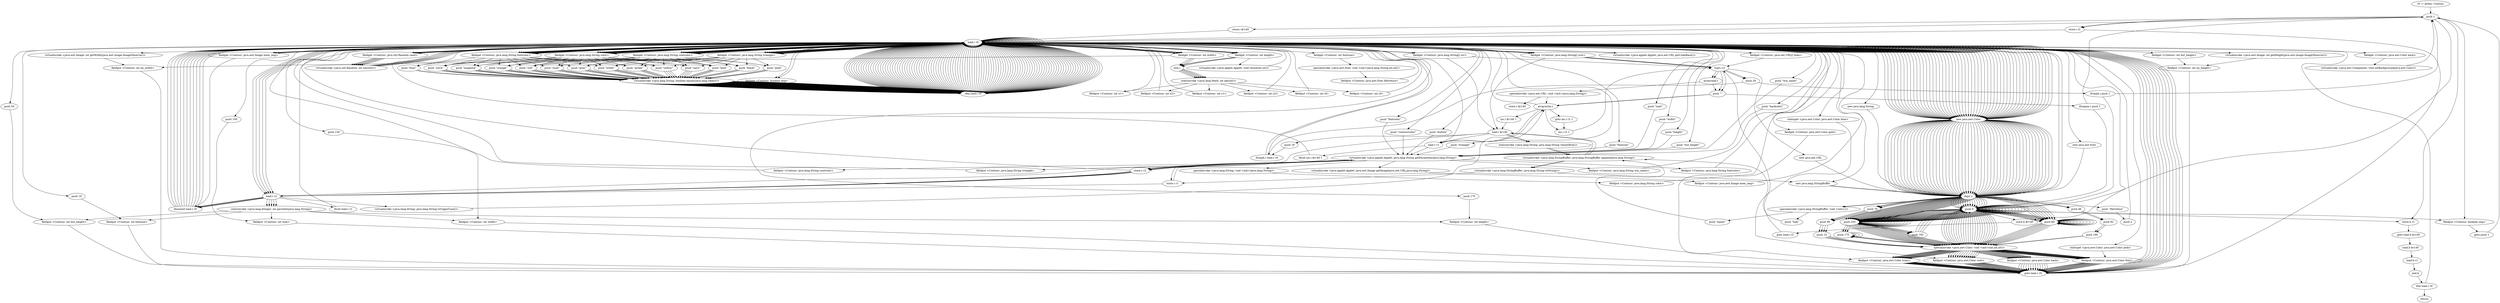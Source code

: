 digraph "" {
    "r0 := @this: Contour"
    "push 1"
    "r0 := @this: Contour"->"push 1";
    "store.i r2"
    "push 1"->"store.i r2";
    "load.r r0"
    "store.i r2"->"load.r r0";
    "fieldget <Contour: java.lang.String[] str>"
    "load.r r0"->"fieldget <Contour: java.lang.String[] str>";
    "load.i r2"
    "fieldget <Contour: java.lang.String[] str>"->"load.i r2";
    "push \"\""
    "load.i r2"->"push \"\"";
    "arraywrite.r"
    "push \"\""->"arraywrite.r";
    "arraywrite.r"->"load.r r0";
    "fieldget <Contour: java.lang.String[] urls>"
    "load.r r0"->"fieldget <Contour: java.lang.String[] urls>";
    "fieldget <Contour: java.lang.String[] urls>"->"load.i r2";
    "load.i r2"->"push \"\"";
    "push \"\""->"arraywrite.r";
    "inc.i r2 1"
    "arraywrite.r"->"inc.i r2 1";
    "inc.i r2 1"->"load.i r2";
    "push 20"
    "load.i r2"->"push 20";
    "ifcmplt.i load.r r0"
    "push 20"->"ifcmplt.i load.r r0";
    "ifcmplt.i load.r r0"->"load.r r0";
    "load.r r0"->"load.r r0";
    "load.r r0"->"load.r r0";
    "virtualinvoke <java.applet.Applet: java.net.URL getCodeBase()>"
    "load.r r0"->"virtualinvoke <java.applet.Applet: java.net.URL getCodeBase()>";
    "virtualinvoke <java.applet.Applet: java.net.URL getCodeBase()>"->"load.r r0";
    "push \"button\""
    "load.r r0"->"push \"button\"";
    "virtualinvoke <java.applet.Applet: java.lang.String getParameter(java.lang.String)>"
    "push \"button\""->"virtualinvoke <java.applet.Applet: java.lang.String getParameter(java.lang.String)>";
    "virtualinvoke <java.applet.Applet: java.awt.Image getImage(java.net.URL,java.lang.String)>"
    "virtualinvoke <java.applet.Applet: java.lang.String getParameter(java.lang.String)>"->"virtualinvoke <java.applet.Applet: java.awt.Image getImage(java.net.URL,java.lang.String)>";
    "fieldput <Contour: java.awt.Image mem_img>"
    "virtualinvoke <java.applet.Applet: java.awt.Image getImage(java.net.URL,java.lang.String)>"->"fieldput <Contour: java.awt.Image mem_img>";
    "fieldput <Contour: java.awt.Image mem_img>"->"load.r r0";
    "fieldget <Contour: java.awt.Image mem_img>"
    "load.r r0"->"fieldget <Contour: java.awt.Image mem_img>";
    "ifnonnull load.r r0"
    "fieldget <Contour: java.awt.Image mem_img>"->"ifnonnull load.r r0";
    "ifnonnull load.r r0"->"load.r r0";
    "push 0"
    "load.r r0"->"push 0";
    "fieldput <Contour: boolean img>"
    "push 0"->"fieldput <Contour: boolean img>";
    "goto push 1"
    "fieldput <Contour: boolean img>"->"goto push 1";
    "goto push 1"->"push 1";
    "store.i $r140"
    "push 1"->"store.i $r140";
    "store.i $r140"->"load.r r0";
    "new java.lang.StringBuffer"
    "load.r r0"->"new java.lang.StringBuffer";
    "dup1.r"
    "new java.lang.StringBuffer"->"dup1.r";
    "specialinvoke <java.lang.StringBuffer: void <init>()>"
    "dup1.r"->"specialinvoke <java.lang.StringBuffer: void <init>()>";
    "push \"name\""
    "specialinvoke <java.lang.StringBuffer: void <init>()>"->"push \"name\"";
    "virtualinvoke <java.lang.StringBuffer: java.lang.StringBuffer append(java.lang.String)>"
    "push \"name\""->"virtualinvoke <java.lang.StringBuffer: java.lang.StringBuffer append(java.lang.String)>";
    "load.i $r140"
    "virtualinvoke <java.lang.StringBuffer: java.lang.StringBuffer append(java.lang.String)>"->"load.i $r140";
    "staticinvoke <java.lang.String: java.lang.String valueOf(int)>"
    "load.i $r140"->"staticinvoke <java.lang.String: java.lang.String valueOf(int)>";
    "staticinvoke <java.lang.String: java.lang.String valueOf(int)>"->"virtualinvoke <java.lang.StringBuffer: java.lang.StringBuffer append(java.lang.String)>";
    "virtualinvoke <java.lang.StringBuffer: java.lang.String toString()>"
    "virtualinvoke <java.lang.StringBuffer: java.lang.StringBuffer append(java.lang.String)>"->"virtualinvoke <java.lang.StringBuffer: java.lang.String toString()>";
    "virtualinvoke <java.lang.StringBuffer: java.lang.String toString()>"->"new java.lang.StringBuffer";
    "new java.lang.StringBuffer"->"dup1.r";
    "dup1.r"->"specialinvoke <java.lang.StringBuffer: void <init>()>";
    "push \"link\""
    "specialinvoke <java.lang.StringBuffer: void <init>()>"->"push \"link\"";
    "push \"link\""->"virtualinvoke <java.lang.StringBuffer: java.lang.StringBuffer append(java.lang.String)>";
    "virtualinvoke <java.lang.StringBuffer: java.lang.StringBuffer append(java.lang.String)>"->"load.i $r140";
    "load.i $r140"->"staticinvoke <java.lang.String: java.lang.String valueOf(int)>";
    "staticinvoke <java.lang.String: java.lang.String valueOf(int)>"->"virtualinvoke <java.lang.StringBuffer: java.lang.StringBuffer append(java.lang.String)>";
    "virtualinvoke <java.lang.StringBuffer: java.lang.StringBuffer append(java.lang.String)>"->"virtualinvoke <java.lang.StringBuffer: java.lang.String toString()>";
    "store.r r1"
    "virtualinvoke <java.lang.StringBuffer: java.lang.String toString()>"->"store.r r1";
    "store.r r1"->"virtualinvoke <java.applet.Applet: java.lang.String getParameter(java.lang.String)>";
    "store.r r2"
    "virtualinvoke <java.applet.Applet: java.lang.String getParameter(java.lang.String)>"->"store.r r2";
    "store.r r2"->"load.r r0";
    "load.r r1"
    "load.r r0"->"load.r r1";
    "load.r r1"->"virtualinvoke <java.applet.Applet: java.lang.String getParameter(java.lang.String)>";
    "virtualinvoke <java.applet.Applet: java.lang.String getParameter(java.lang.String)>"->"store.r r1";
    "load.r r2"
    "store.r r1"->"load.r r2";
    "ifnull load.r r1"
    "load.r r2"->"ifnull load.r r1";
    "ifnull load.r r1"->"load.r r0";
    "load.r r0"->"fieldget <Contour: java.lang.String[] str>";
    "fieldget <Contour: java.lang.String[] str>"->"load.i $r140";
    "load.i $r140"->"load.r r2";
    "virtualinvoke <java.lang.String: java.lang.String toUpperCase()>"
    "load.r r2"->"virtualinvoke <java.lang.String: java.lang.String toUpperCase()>";
    "virtualinvoke <java.lang.String: java.lang.String toUpperCase()>"->"arraywrite.r";
    "arraywrite.r"->"load.r r1";
    "ifnull inc.i $r140 1"
    "load.r r1"->"ifnull inc.i $r140 1";
    "ifnull inc.i $r140 1"->"load.r r0";
    "load.r r0"->"fieldget <Contour: java.lang.String[] urls>";
    "fieldget <Contour: java.lang.String[] urls>"->"load.i $r140";
    "load.i $r140"->"load.r r1";
    "load.r r1"->"arraywrite.r";
    "inc.i $r140 1"
    "arraywrite.r"->"inc.i $r140 1";
    "inc.i $r140 1"->"load.i $r140";
    "push 19"
    "load.i $r140"->"push 19";
    "push 19"->"ifcmplt.i load.r r0";
    "ifcmplt.i load.r r0"->"load.r r0";
    "push \"fontsize\""
    "load.r r0"->"push \"fontsize\"";
    "push \"fontsize\""->"virtualinvoke <java.applet.Applet: java.lang.String getParameter(java.lang.String)>";
    "virtualinvoke <java.applet.Applet: java.lang.String getParameter(java.lang.String)>"->"store.r r2";
    "store.r r2"->"load.r r2";
    "load.r r2"->"ifnonnull load.r r0";
    "ifnonnull load.r r0"->"load.r r0";
    "push 18"
    "load.r r0"->"push 18";
    "fieldput <Contour: int fontsize>"
    "push 18"->"fieldput <Contour: int fontsize>";
    "goto load.r r0"
    "fieldput <Contour: int fontsize>"->"goto load.r r0";
    "goto load.r r0"->"load.r r0";
    "new java.awt.Font"
    "load.r r0"->"new java.awt.Font";
    "new java.awt.Font"->"dup1.r";
    "push \"Helvetica\""
    "dup1.r"->"push \"Helvetica\"";
    "push 2"
    "push \"Helvetica\""->"push 2";
    "push 2"->"load.r r0";
    "fieldget <Contour: int fontsize>"
    "load.r r0"->"fieldget <Contour: int fontsize>";
    "specialinvoke <java.awt.Font: void <init>(java.lang.String,int,int)>"
    "fieldget <Contour: int fontsize>"->"specialinvoke <java.awt.Font: void <init>(java.lang.String,int,int)>";
    "fieldput <Contour: java.awt.Font Helvetica>"
    "specialinvoke <java.awt.Font: void <init>(java.lang.String,int,int)>"->"fieldput <Contour: java.awt.Font Helvetica>";
    "fieldput <Contour: java.awt.Font Helvetica>"->"load.r r0";
    "push \"wait\""
    "load.r r0"->"push \"wait\"";
    "push \"wait\""->"virtualinvoke <java.applet.Applet: java.lang.String getParameter(java.lang.String)>";
    "virtualinvoke <java.applet.Applet: java.lang.String getParameter(java.lang.String)>"->"store.r r2";
    "store.r r2"->"load.r r2";
    "load.r r2"->"ifnonnull load.r r0";
    "ifnonnull load.r r0"->"load.r r0";
    "push 100"
    "load.r r0"->"push 100";
    "fieldput <Contour: int wait>"
    "push 100"->"fieldput <Contour: int wait>";
    "fieldput <Contour: int wait>"->"goto load.r r0";
    "goto load.r r0"->"load.r r0";
    "push \"width\""
    "load.r r0"->"push \"width\"";
    "push \"width\""->"virtualinvoke <java.applet.Applet: java.lang.String getParameter(java.lang.String)>";
    "virtualinvoke <java.applet.Applet: java.lang.String getParameter(java.lang.String)>"->"store.r r2";
    "store.r r2"->"load.r r2";
    "load.r r2"->"ifnonnull load.r r0";
    "ifnonnull load.r r0"->"load.r r0";
    "push 150"
    "load.r r0"->"push 150";
    "fieldput <Contour: int width>"
    "push 150"->"fieldput <Contour: int width>";
    "fieldput <Contour: int width>"->"goto load.r r0";
    "goto load.r r0"->"load.r r0";
    "push \"height\""
    "load.r r0"->"push \"height\"";
    "push \"height\""->"virtualinvoke <java.applet.Applet: java.lang.String getParameter(java.lang.String)>";
    "virtualinvoke <java.applet.Applet: java.lang.String getParameter(java.lang.String)>"->"store.r r2";
    "store.r r2"->"load.r r2";
    "load.r r2"->"ifnonnull load.r r0";
    "ifnonnull load.r r0"->"load.r r0";
    "push 170"
    "load.r r0"->"push 170";
    "fieldput <Contour: int height>"
    "push 170"->"fieldput <Contour: int height>";
    "fieldput <Contour: int height>"->"goto load.r r0";
    "goto load.r r0"->"load.r r0";
    "push \"but_height\""
    "load.r r0"->"push \"but_height\"";
    "push \"but_height\""->"virtualinvoke <java.applet.Applet: java.lang.String getParameter(java.lang.String)>";
    "virtualinvoke <java.applet.Applet: java.lang.String getParameter(java.lang.String)>"->"store.r r2";
    "store.r r2"->"load.r r2";
    "load.r r2"->"ifnonnull load.r r0";
    "ifnonnull load.r r0"->"load.r r0";
    "push 50"
    "load.r r0"->"push 50";
    "fieldput <Contour: int but_height>"
    "push 50"->"fieldput <Contour: int but_height>";
    "fieldput <Contour: int but_height>"->"goto load.r r0";
    "goto load.r r0"->"load.r r0";
    "load.r r0"->"load.r r0";
    "push \"win_name\""
    "load.r r0"->"push \"win_name\"";
    "push \"win_name\""->"virtualinvoke <java.applet.Applet: java.lang.String getParameter(java.lang.String)>";
    "fieldput <Contour: java.lang.String win_name>"
    "virtualinvoke <java.applet.Applet: java.lang.String getParameter(java.lang.String)>"->"fieldput <Contour: java.lang.String win_name>";
    "fieldput <Contour: java.lang.String win_name>"->"load.r r0";
    "new java.lang.String"
    "load.r r0"->"new java.lang.String";
    "new java.lang.String"->"dup1.r";
    "dup1.r"->"load.r r0";
    "push \"backcolor\""
    "load.r r0"->"push \"backcolor\"";
    "push \"backcolor\""->"virtualinvoke <java.applet.Applet: java.lang.String getParameter(java.lang.String)>";
    "specialinvoke <java.lang.String: void <init>(java.lang.String)>"
    "virtualinvoke <java.applet.Applet: java.lang.String getParameter(java.lang.String)>"->"specialinvoke <java.lang.String: void <init>(java.lang.String)>";
    "fieldput <Contour: java.lang.String color>"
    "specialinvoke <java.lang.String: void <init>(java.lang.String)>"->"fieldput <Contour: java.lang.String color>";
    "fieldput <Contour: java.lang.String color>"->"load.r r0";
    "fieldget <Contour: java.lang.String color>"
    "load.r r0"->"fieldget <Contour: java.lang.String color>";
    "push \"white\""
    "fieldget <Contour: java.lang.String color>"->"push \"white\"";
    "virtualinvoke <java.lang.String: boolean equals(java.lang.Object)>"
    "push \"white\""->"virtualinvoke <java.lang.String: boolean equals(java.lang.Object)>";
    "ifeq load.r r0"
    "virtualinvoke <java.lang.String: boolean equals(java.lang.Object)>"->"ifeq load.r r0";
    "ifeq load.r r0"->"load.r r0";
    "new java.awt.Color"
    "load.r r0"->"new java.awt.Color";
    "new java.awt.Color"->"dup1.r";
    "push 255"
    "dup1.r"->"push 255";
    "push 255"->"push 255";
    "push 255"->"push 255";
    "specialinvoke <java.awt.Color: void <init>(int,int,int)>"
    "push 255"->"specialinvoke <java.awt.Color: void <init>(int,int,int)>";
    "fieldput <Contour: java.awt.Color back>"
    "specialinvoke <java.awt.Color: void <init>(int,int,int)>"->"fieldput <Contour: java.awt.Color back>";
    "fieldput <Contour: java.awt.Color back>"->"goto load.r r0";
    "goto load.r r0"->"load.r r0";
    "load.r r0"->"load.r r0";
    "push \"fontcolor\""
    "load.r r0"->"push \"fontcolor\"";
    "push \"fontcolor\""->"virtualinvoke <java.applet.Applet: java.lang.String getParameter(java.lang.String)>";
    "fieldput <Contour: java.lang.String fontcolor>"
    "virtualinvoke <java.applet.Applet: java.lang.String getParameter(java.lang.String)>"->"fieldput <Contour: java.lang.String fontcolor>";
    "fieldput <Contour: java.lang.String fontcolor>"->"load.r r0";
    "fieldget <Contour: java.lang.String fontcolor>"
    "load.r r0"->"fieldget <Contour: java.lang.String fontcolor>";
    "fieldget <Contour: java.lang.String fontcolor>"->"push \"white\"";
    "push \"white\""->"virtualinvoke <java.lang.String: boolean equals(java.lang.Object)>";
    "virtualinvoke <java.lang.String: boolean equals(java.lang.Object)>"->"ifeq load.r r0";
    "ifeq load.r r0"->"load.r r0";
    "load.r r0"->"new java.awt.Color";
    "new java.awt.Color"->"dup1.r";
    "dup1.r"->"push 255";
    "push 255"->"push 255";
    "push 255"->"push 255";
    "push 255"->"specialinvoke <java.awt.Color: void <init>(int,int,int)>";
    "fieldput <Contour: java.awt.Color font>"
    "specialinvoke <java.awt.Color: void <init>(int,int,int)>"->"fieldput <Contour: java.awt.Color font>";
    "fieldput <Contour: java.awt.Color font>"->"goto load.r r0";
    "goto load.r r0"->"load.r r0";
    "load.r r0"->"load.r r0";
    "push \"contourcolor\""
    "load.r r0"->"push \"contourcolor\"";
    "push \"contourcolor\""->"virtualinvoke <java.applet.Applet: java.lang.String getParameter(java.lang.String)>";
    "fieldput <Contour: java.lang.String contcolor>"
    "virtualinvoke <java.applet.Applet: java.lang.String getParameter(java.lang.String)>"->"fieldput <Contour: java.lang.String contcolor>";
    "fieldput <Contour: java.lang.String contcolor>"->"load.r r0";
    "fieldget <Contour: java.lang.String contcolor>"
    "load.r r0"->"fieldget <Contour: java.lang.String contcolor>";
    "fieldget <Contour: java.lang.String contcolor>"->"push \"white\"";
    "push \"white\""->"virtualinvoke <java.lang.String: boolean equals(java.lang.Object)>";
    "virtualinvoke <java.lang.String: boolean equals(java.lang.Object)>"->"ifeq load.r r0";
    "ifeq load.r r0"->"load.r r0";
    "load.r r0"->"new java.awt.Color";
    "new java.awt.Color"->"dup1.r";
    "dup1.r"->"push 255";
    "push 255"->"push 255";
    "push 255"->"push 255";
    "push 255"->"specialinvoke <java.awt.Color: void <init>(int,int,int)>";
    "fieldput <Contour: java.awt.Color cont>"
    "specialinvoke <java.awt.Color: void <init>(int,int,int)>"->"fieldput <Contour: java.awt.Color cont>";
    "fieldput <Contour: java.awt.Color cont>"->"goto load.r r0";
    "goto load.r r0"->"load.r r0";
    "load.r r0"->"load.r r0";
    "push \"triangle\""
    "load.r r0"->"push \"triangle\"";
    "push \"triangle\""->"virtualinvoke <java.applet.Applet: java.lang.String getParameter(java.lang.String)>";
    "fieldput <Contour: java.lang.String triangle>"
    "virtualinvoke <java.applet.Applet: java.lang.String getParameter(java.lang.String)>"->"fieldput <Contour: java.lang.String triangle>";
    "fieldput <Contour: java.lang.String triangle>"->"load.r r0";
    "fieldget <Contour: java.lang.String triangle>"
    "load.r r0"->"fieldget <Contour: java.lang.String triangle>";
    "fieldget <Contour: java.lang.String triangle>"->"push \"white\"";
    "push \"white\""->"virtualinvoke <java.lang.String: boolean equals(java.lang.Object)>";
    "virtualinvoke <java.lang.String: boolean equals(java.lang.Object)>"->"ifeq load.r r0";
    "ifeq load.r r0"->"load.r r0";
    "load.r r0"->"new java.awt.Color";
    "new java.awt.Color"->"dup1.r";
    "dup1.r"->"push 255";
    "push 255"->"push 255";
    "push 255"->"push 255";
    "push 255"->"specialinvoke <java.awt.Color: void <init>(int,int,int)>";
    "fieldput <Contour: java.awt.Color trian>"
    "specialinvoke <java.awt.Color: void <init>(int,int,int)>"->"fieldput <Contour: java.awt.Color trian>";
    "fieldput <Contour: java.awt.Color trian>"->"goto load.r r0";
    "goto load.r r0"->"load.r r0";
    "load.r r0"->"load.r r0";
    "fieldget <Contour: int width>"
    "load.r r0"->"fieldget <Contour: int width>";
    "fieldget <Contour: int width>"->"load.r r0";
    "fieldget <Contour: int height>"
    "load.r r0"->"fieldget <Contour: int height>";
    "virtualinvoke <java.applet.Applet: void resize(int,int)>"
    "fieldget <Contour: int height>"->"virtualinvoke <java.applet.Applet: void resize(int,int)>";
    "virtualinvoke <java.applet.Applet: void resize(int,int)>"->"load.r r0";
    "fieldget <Contour: boolean img>"
    "load.r r0"->"fieldget <Contour: boolean img>";
    "fieldget <Contour: boolean img>"->"ifeq load.r r0";
    "ifeq load.r r0"->"load.r r0";
    "load.r r0"->"load.r r0";
    "load.r r0"->"fieldget <Contour: java.awt.Image mem_img>";
    "fieldget <Contour: java.awt.Image mem_img>"->"load.r r0";
    "virtualinvoke <java.awt.Image: int getWidth(java.awt.image.ImageObserver)>"
    "load.r r0"->"virtualinvoke <java.awt.Image: int getWidth(java.awt.image.ImageObserver)>";
    "fieldput <Contour: int im_width>"
    "virtualinvoke <java.awt.Image: int getWidth(java.awt.image.ImageObserver)>"->"fieldput <Contour: int im_width>";
    "fieldput <Contour: int im_width>"->"goto load.r r0";
    "goto load.r r0"->"load.r r0";
    "load.r r0"->"fieldget <Contour: boolean img>";
    "fieldget <Contour: boolean img>"->"ifeq load.r r0";
    "ifeq load.r r0"->"load.r r0";
    "load.r r0"->"load.r r0";
    "load.r r0"->"fieldget <Contour: java.awt.Image mem_img>";
    "fieldget <Contour: java.awt.Image mem_img>"->"load.r r0";
    "virtualinvoke <java.awt.Image: int getHeight(java.awt.image.ImageObserver)>"
    "load.r r0"->"virtualinvoke <java.awt.Image: int getHeight(java.awt.image.ImageObserver)>";
    "fieldput <Contour: int im_height>"
    "virtualinvoke <java.awt.Image: int getHeight(java.awt.image.ImageObserver)>"->"fieldput <Contour: int im_height>";
    "fieldput <Contour: int im_height>"->"goto load.r r0";
    "goto load.r r0"->"load.r r0";
    "load.r r0"->"load.r r0";
    "fieldget <Contour: java.util.Random rand>"
    "load.r r0"->"fieldget <Contour: java.util.Random rand>";
    "virtualinvoke <java.util.Random: int nextInt()>"
    "fieldget <Contour: java.util.Random rand>"->"virtualinvoke <java.util.Random: int nextInt()>";
    "virtualinvoke <java.util.Random: int nextInt()>"->"load.r r0";
    "load.r r0"->"fieldget <Contour: int width>";
    "rem.i"
    "fieldget <Contour: int width>"->"rem.i";
    "staticinvoke <java.lang.Math: int abs(int)>"
    "rem.i"->"staticinvoke <java.lang.Math: int abs(int)>";
    "fieldput <Contour: int x1>"
    "staticinvoke <java.lang.Math: int abs(int)>"->"fieldput <Contour: int x1>";
    "fieldput <Contour: int x1>"->"load.r r0";
    "load.r r0"->"load.r r0";
    "load.r r0"->"fieldget <Contour: java.util.Random rand>";
    "fieldget <Contour: java.util.Random rand>"->"virtualinvoke <java.util.Random: int nextInt()>";
    "virtualinvoke <java.util.Random: int nextInt()>"->"load.r r0";
    "load.r r0"->"fieldget <Contour: int width>";
    "fieldget <Contour: int width>"->"rem.i";
    "rem.i"->"staticinvoke <java.lang.Math: int abs(int)>";
    "fieldput <Contour: int x2>"
    "staticinvoke <java.lang.Math: int abs(int)>"->"fieldput <Contour: int x2>";
    "fieldput <Contour: int x2>"->"load.r r0";
    "load.r r0"->"load.r r0";
    "load.r r0"->"fieldget <Contour: java.util.Random rand>";
    "fieldget <Contour: java.util.Random rand>"->"virtualinvoke <java.util.Random: int nextInt()>";
    "virtualinvoke <java.util.Random: int nextInt()>"->"load.r r0";
    "load.r r0"->"fieldget <Contour: int height>";
    "fieldget <Contour: int height>"->"rem.i";
    "rem.i"->"staticinvoke <java.lang.Math: int abs(int)>";
    "fieldput <Contour: int y1>"
    "staticinvoke <java.lang.Math: int abs(int)>"->"fieldput <Contour: int y1>";
    "fieldput <Contour: int y1>"->"load.r r0";
    "load.r r0"->"load.r r0";
    "load.r r0"->"fieldget <Contour: java.util.Random rand>";
    "fieldget <Contour: java.util.Random rand>"->"virtualinvoke <java.util.Random: int nextInt()>";
    "virtualinvoke <java.util.Random: int nextInt()>"->"load.r r0";
    "load.r r0"->"fieldget <Contour: int height>";
    "fieldget <Contour: int height>"->"rem.i";
    "rem.i"->"staticinvoke <java.lang.Math: int abs(int)>";
    "fieldput <Contour: int y2>"
    "staticinvoke <java.lang.Math: int abs(int)>"->"fieldput <Contour: int y2>";
    "fieldput <Contour: int y2>"->"load.r r0";
    "load.r r0"->"load.r r0";
    "load.r r0"->"fieldget <Contour: java.util.Random rand>";
    "fieldget <Contour: java.util.Random rand>"->"virtualinvoke <java.util.Random: int nextInt()>";
    "virtualinvoke <java.util.Random: int nextInt()>"->"load.r r0";
    "load.r r0"->"fieldget <Contour: int width>";
    "fieldget <Contour: int width>"->"rem.i";
    "rem.i"->"staticinvoke <java.lang.Math: int abs(int)>";
    "fieldput <Contour: int xf>"
    "staticinvoke <java.lang.Math: int abs(int)>"->"fieldput <Contour: int xf>";
    "fieldput <Contour: int xf>"->"load.r r0";
    "load.r r0"->"load.r r0";
    "load.r r0"->"fieldget <Contour: java.util.Random rand>";
    "fieldget <Contour: java.util.Random rand>"->"virtualinvoke <java.util.Random: int nextInt()>";
    "virtualinvoke <java.util.Random: int nextInt()>"->"load.r r0";
    "load.r r0"->"fieldget <Contour: int height>";
    "fieldget <Contour: int height>"->"rem.i";
    "rem.i"->"staticinvoke <java.lang.Math: int abs(int)>";
    "fieldput <Contour: int yf>"
    "staticinvoke <java.lang.Math: int abs(int)>"->"fieldput <Contour: int yf>";
    "fieldput <Contour: int yf>"->"load.r r0";
    "load.r r0"->"load.r r0";
    "fieldget <Contour: java.awt.Color back>"
    "load.r r0"->"fieldget <Contour: java.awt.Color back>";
    "virtualinvoke <java.awt.Component: void setBackground(java.awt.Color)>"
    "fieldget <Contour: java.awt.Color back>"->"virtualinvoke <java.awt.Component: void setBackground(java.awt.Color)>";
    "virtualinvoke <java.awt.Component: void setBackground(java.awt.Color)>"->"push 1";
    "push 1"->"store.i r2";
    "store.i r2"->"goto load.r r0";
    "goto load.r r0"->"load.r r0";
    "load.r r0"->"fieldget <Contour: java.lang.String[] urls>";
    "fieldget <Contour: java.lang.String[] urls>"->"load.i r2";
    "arrayread.r"
    "load.i r2"->"arrayread.r";
    "arrayread.r"->"push \"\"";
    "ifcmpne.r push 1"
    "push \"\""->"ifcmpne.r push 1";
    "ifcmpne.r push 1"->"push 0";
    "store.b $r140"
    "push 0"->"store.b $r140";
    "goto load.i r2"
    "store.b $r140"->"goto load.i r2";
    "goto load.i r2"->"load.i r2";
    "load.i r2"->"push 20";
    "ifcmplt.i push 1"
    "push 20"->"ifcmplt.i push 1";
    "ifcmplt.i push 1"->"push 0";
    "store.b r1"
    "push 0"->"store.b r1";
    "goto load.b $r140"
    "store.b r1"->"goto load.b $r140";
    "load.b $r140"
    "goto load.b $r140"->"load.b $r140";
    "load.b r1"
    "load.b $r140"->"load.b r1";
    "and.b"
    "load.b r1"->"and.b";
    "ifne load.r r0"
    "and.b"->"ifne load.r r0";
    "return"
    "ifne load.r r0"->"return";
    "ifne load.r r0"->"load.r r0";
    "fieldget <Contour: java.net.URL[] links>"
    "load.r r0"->"fieldget <Contour: java.net.URL[] links>";
    "fieldget <Contour: java.net.URL[] links>"->"load.i r2";
    "new java.net.URL"
    "load.i r2"->"new java.net.URL";
    "new java.net.URL"->"dup1.r";
    "dup1.r"->"load.r r0";
    "load.r r0"->"fieldget <Contour: java.lang.String[] urls>";
    "fieldget <Contour: java.lang.String[] urls>"->"load.i r2";
    "load.i r2"->"arrayread.r";
    "specialinvoke <java.net.URL: void <init>(java.lang.String)>"
    "arrayread.r"->"specialinvoke <java.net.URL: void <init>(java.lang.String)>";
    "specialinvoke <java.net.URL: void <init>(java.lang.String)>"->"arraywrite.r";
    "goto inc.i r2 1"
    "arraywrite.r"->"goto inc.i r2 1";
    "goto inc.i r2 1"->"inc.i r2 1";
    "store.r $r140"
    "specialinvoke <java.net.URL: void <init>(java.lang.String)>"->"store.r $r140";
    "ifcmplt.i push 1"->"push 1";
    "push 1"->"store.b r1";
    "ifcmpne.r push 1"->"push 1";
    "push 1"->"store.b $r140";
    "ifeq load.r r0"->"load.r r0";
    "load.r r0"->"load.r r0";
    "fieldget <Contour: int but_height>"
    "load.r r0"->"fieldget <Contour: int but_height>";
    "fieldget <Contour: int but_height>"->"fieldput <Contour: int im_height>";
    "ifeq load.r r0"->"load.r r0";
    "load.r r0"->"load.r r0";
    "load.r r0"->"fieldget <Contour: int width>";
    "fieldget <Contour: int width>"->"fieldput <Contour: int im_width>";
    "ifeq load.r r0"->"load.r r0";
    "load.r r0"->"fieldget <Contour: java.lang.String triangle>";
    "push \"green\""
    "fieldget <Contour: java.lang.String triangle>"->"push \"green\"";
    "push \"green\""->"virtualinvoke <java.lang.String: boolean equals(java.lang.Object)>";
    "virtualinvoke <java.lang.String: boolean equals(java.lang.Object)>"->"ifeq load.r r0";
    "ifeq load.r r0"->"load.r r0";
    "load.r r0"->"new java.awt.Color";
    "new java.awt.Color"->"dup1.r";
    "push 70"
    "dup1.r"->"push 70";
    "push 90"
    "push 70"->"push 90";
    "push 15"
    "push 90"->"push 15";
    "push 15"->"specialinvoke <java.awt.Color: void <init>(int,int,int)>";
    "specialinvoke <java.awt.Color: void <init>(int,int,int)>"->"fieldput <Contour: java.awt.Color trian>";
    "fieldput <Contour: java.awt.Color trian>"->"goto load.r r0";
    "ifeq load.r r0"->"load.r r0";
    "load.r r0"->"fieldget <Contour: java.lang.String triangle>";
    "push \"yellow\""
    "fieldget <Contour: java.lang.String triangle>"->"push \"yellow\"";
    "push \"yellow\""->"virtualinvoke <java.lang.String: boolean equals(java.lang.Object)>";
    "virtualinvoke <java.lang.String: boolean equals(java.lang.Object)>"->"ifeq load.r r0";
    "ifeq load.r r0"->"load.r r0";
    "load.r r0"->"new java.awt.Color";
    "new java.awt.Color"->"dup1.r";
    "dup1.r"->"push 255";
    "push 255"->"push 255";
    "push 255"->"push 0";
    "push 0"->"specialinvoke <java.awt.Color: void <init>(int,int,int)>";
    "specialinvoke <java.awt.Color: void <init>(int,int,int)>"->"fieldput <Contour: java.awt.Color trian>";
    "fieldput <Contour: java.awt.Color trian>"->"goto load.r r0";
    "ifeq load.r r0"->"load.r r0";
    "load.r r0"->"fieldget <Contour: java.lang.String triangle>";
    "push \"navy\""
    "fieldget <Contour: java.lang.String triangle>"->"push \"navy\"";
    "push \"navy\""->"virtualinvoke <java.lang.String: boolean equals(java.lang.Object)>";
    "virtualinvoke <java.lang.String: boolean equals(java.lang.Object)>"->"ifeq load.r r0";
    "ifeq load.r r0"->"load.r r0";
    "load.r r0"->"new java.awt.Color";
    "new java.awt.Color"->"dup1.r";
    "dup1.r"->"push 0";
    "push 0"->"push 0";
    "push 80"
    "push 0"->"push 80";
    "push 80"->"specialinvoke <java.awt.Color: void <init>(int,int,int)>";
    "specialinvoke <java.awt.Color: void <init>(int,int,int)>"->"fieldput <Contour: java.awt.Color trian>";
    "fieldput <Contour: java.awt.Color trian>"->"goto load.r r0";
    "ifeq load.r r0"->"load.r r0";
    "load.r r0"->"fieldget <Contour: java.lang.String triangle>";
    "push \"lime\""
    "fieldget <Contour: java.lang.String triangle>"->"push \"lime\"";
    "push \"lime\""->"virtualinvoke <java.lang.String: boolean equals(java.lang.Object)>";
    "virtualinvoke <java.lang.String: boolean equals(java.lang.Object)>"->"ifeq load.r r0";
    "ifeq load.r r0"->"load.r r0";
    "load.r r0"->"new java.awt.Color";
    "new java.awt.Color"->"dup1.r";
    "dup1.r"->"push 0";
    "push 0"->"push 255";
    "push 255"->"push 0";
    "push 0"->"specialinvoke <java.awt.Color: void <init>(int,int,int)>";
    "specialinvoke <java.awt.Color: void <init>(int,int,int)>"->"fieldput <Contour: java.awt.Color trian>";
    "fieldput <Contour: java.awt.Color trian>"->"goto load.r r0";
    "ifeq load.r r0"->"load.r r0";
    "load.r r0"->"fieldget <Contour: java.lang.String triangle>";
    "push \"olive\""
    "fieldget <Contour: java.lang.String triangle>"->"push \"olive\"";
    "push \"olive\""->"virtualinvoke <java.lang.String: boolean equals(java.lang.Object)>";
    "virtualinvoke <java.lang.String: boolean equals(java.lang.Object)>"->"ifeq load.r r0";
    "ifeq load.r r0"->"load.r r0";
    "load.r r0"->"new java.awt.Color";
    "new java.awt.Color"->"dup1.r";
    "dup1.r"->"push 80";
    "push 80"->"push 80";
    "push 80"->"push 0";
    "push 0"->"specialinvoke <java.awt.Color: void <init>(int,int,int)>";
    "specialinvoke <java.awt.Color: void <init>(int,int,int)>"->"fieldput <Contour: java.awt.Color trian>";
    "fieldput <Contour: java.awt.Color trian>"->"goto load.r r0";
    "ifeq load.r r0"->"load.r r0";
    "load.r r0"->"fieldget <Contour: java.lang.String triangle>";
    "push \"magenta\""
    "fieldget <Contour: java.lang.String triangle>"->"push \"magenta\"";
    "push \"magenta\""->"virtualinvoke <java.lang.String: boolean equals(java.lang.Object)>";
    "virtualinvoke <java.lang.String: boolean equals(java.lang.Object)>"->"ifeq load.r r0";
    "ifeq load.r r0"->"load.r r0";
    "load.r r0"->"new java.awt.Color";
    "new java.awt.Color"->"dup1.r";
    "dup1.r"->"push 255";
    "push 255"->"push 0";
    "push 0"->"push 255";
    "push 255"->"specialinvoke <java.awt.Color: void <init>(int,int,int)>";
    "specialinvoke <java.awt.Color: void <init>(int,int,int)>"->"fieldput <Contour: java.awt.Color trian>";
    "fieldput <Contour: java.awt.Color trian>"->"goto load.r r0";
    "ifeq load.r r0"->"load.r r0";
    "load.r r0"->"fieldget <Contour: java.lang.String triangle>";
    "push \"orange\""
    "fieldget <Contour: java.lang.String triangle>"->"push \"orange\"";
    "push \"orange\""->"virtualinvoke <java.lang.String: boolean equals(java.lang.Object)>";
    "virtualinvoke <java.lang.String: boolean equals(java.lang.Object)>"->"ifeq load.r r0";
    "ifeq load.r r0"->"load.r r0";
    "load.r r0"->"new java.awt.Color";
    "new java.awt.Color"->"dup1.r";
    "dup1.r"->"push 255";
    "push 165"
    "push 255"->"push 165";
    "push 165"->"push 0";
    "push 0"->"specialinvoke <java.awt.Color: void <init>(int,int,int)>";
    "specialinvoke <java.awt.Color: void <init>(int,int,int)>"->"fieldput <Contour: java.awt.Color trian>";
    "fieldput <Contour: java.awt.Color trian>"->"goto load.r r0";
    "ifeq load.r r0"->"load.r r0";
    "load.r r0"->"fieldget <Contour: java.lang.String triangle>";
    "push \"red\""
    "fieldget <Contour: java.lang.String triangle>"->"push \"red\"";
    "push \"red\""->"virtualinvoke <java.lang.String: boolean equals(java.lang.Object)>";
    "virtualinvoke <java.lang.String: boolean equals(java.lang.Object)>"->"ifeq load.r r0";
    "ifeq load.r r0"->"load.r r0";
    "load.r r0"->"new java.awt.Color";
    "new java.awt.Color"->"dup1.r";
    "dup1.r"->"push 255";
    "push 255"->"push 0";
    "push 0"->"push 0";
    "push 0"->"specialinvoke <java.awt.Color: void <init>(int,int,int)>";
    "specialinvoke <java.awt.Color: void <init>(int,int,int)>"->"fieldput <Contour: java.awt.Color trian>";
    "fieldput <Contour: java.awt.Color trian>"->"goto load.r r0";
    "ifeq load.r r0"->"load.r r0";
    "load.r r0"->"fieldget <Contour: java.lang.String triangle>";
    "push \"cyan\""
    "fieldget <Contour: java.lang.String triangle>"->"push \"cyan\"";
    "push \"cyan\""->"virtualinvoke <java.lang.String: boolean equals(java.lang.Object)>";
    "virtualinvoke <java.lang.String: boolean equals(java.lang.Object)>"->"ifeq load.r r0";
    "ifeq load.r r0"->"load.r r0";
    "load.r r0"->"new java.awt.Color";
    "new java.awt.Color"->"dup1.r";
    "dup1.r"->"push 0";
    "push 0"->"push 255";
    "push 255"->"push 255";
    "push 255"->"specialinvoke <java.awt.Color: void <init>(int,int,int)>";
    "specialinvoke <java.awt.Color: void <init>(int,int,int)>"->"fieldput <Contour: java.awt.Color trian>";
    "fieldput <Contour: java.awt.Color trian>"->"goto load.r r0";
    "ifeq load.r r0"->"load.r r0";
    "load.r r0"->"fieldget <Contour: java.lang.String triangle>";
    "push \"gray\""
    "fieldget <Contour: java.lang.String triangle>"->"push \"gray\"";
    "push \"gray\""->"virtualinvoke <java.lang.String: boolean equals(java.lang.Object)>";
    "virtualinvoke <java.lang.String: boolean equals(java.lang.Object)>"->"ifeq load.r r0";
    "ifeq load.r r0"->"load.r r0";
    "load.r r0"->"new java.awt.Color";
    "new java.awt.Color"->"dup1.r";
    "dup1.r"->"push 80";
    "push 80"->"push 80";
    "push 80"->"push 80";
    "push 80"->"specialinvoke <java.awt.Color: void <init>(int,int,int)>";
    "specialinvoke <java.awt.Color: void <init>(int,int,int)>"->"fieldput <Contour: java.awt.Color trian>";
    "fieldput <Contour: java.awt.Color trian>"->"goto load.r r0";
    "ifeq load.r r0"->"load.r r0";
    "load.r r0"->"fieldget <Contour: java.lang.String triangle>";
    "push \"pink\""
    "fieldget <Contour: java.lang.String triangle>"->"push \"pink\"";
    "push \"pink\""->"virtualinvoke <java.lang.String: boolean equals(java.lang.Object)>";
    "virtualinvoke <java.lang.String: boolean equals(java.lang.Object)>"->"ifeq load.r r0";
    "ifeq load.r r0"->"load.r r0";
    "load.r r0"->"new java.awt.Color";
    "new java.awt.Color"->"dup1.r";
    "dup1.r"->"push 255";
    "push 175"
    "push 255"->"push 175";
    "push 175"->"push 175";
    "push 175"->"specialinvoke <java.awt.Color: void <init>(int,int,int)>";
    "specialinvoke <java.awt.Color: void <init>(int,int,int)>"->"fieldput <Contour: java.awt.Color trian>";
    "fieldput <Contour: java.awt.Color trian>"->"goto load.r r0";
    "ifeq load.r r0"->"load.r r0";
    "load.r r0"->"fieldget <Contour: java.lang.String triangle>";
    "push \"black\""
    "fieldget <Contour: java.lang.String triangle>"->"push \"black\"";
    "push \"black\""->"virtualinvoke <java.lang.String: boolean equals(java.lang.Object)>";
    "virtualinvoke <java.lang.String: boolean equals(java.lang.Object)>"->"ifeq load.r r0";
    "ifeq load.r r0"->"load.r r0";
    "load.r r0"->"new java.awt.Color";
    "new java.awt.Color"->"dup1.r";
    "dup1.r"->"push 0";
    "push 0"->"push 0";
    "push 0"->"push 0";
    "push 0"->"specialinvoke <java.awt.Color: void <init>(int,int,int)>";
    "specialinvoke <java.awt.Color: void <init>(int,int,int)>"->"fieldput <Contour: java.awt.Color trian>";
    "fieldput <Contour: java.awt.Color trian>"->"goto load.r r0";
    "ifeq load.r r0"->"load.r r0";
    "load.r r0"->"load.r r0";
    "fieldget <Contour: java.awt.Color gold>"
    "load.r r0"->"fieldget <Contour: java.awt.Color gold>";
    "fieldget <Contour: java.awt.Color gold>"->"fieldput <Contour: java.awt.Color trian>";
    "ifeq load.r r0"->"load.r r0";
    "load.r r0"->"fieldget <Contour: java.lang.String contcolor>";
    "fieldget <Contour: java.lang.String contcolor>"->"push \"green\"";
    "push \"green\""->"virtualinvoke <java.lang.String: boolean equals(java.lang.Object)>";
    "virtualinvoke <java.lang.String: boolean equals(java.lang.Object)>"->"ifeq load.r r0";
    "ifeq load.r r0"->"load.r r0";
    "load.r r0"->"new java.awt.Color";
    "new java.awt.Color"->"dup1.r";
    "dup1.r"->"push 70";
    "push 70"->"push 90";
    "push 90"->"push 15";
    "push 15"->"specialinvoke <java.awt.Color: void <init>(int,int,int)>";
    "specialinvoke <java.awt.Color: void <init>(int,int,int)>"->"fieldput <Contour: java.awt.Color cont>";
    "fieldput <Contour: java.awt.Color cont>"->"goto load.r r0";
    "ifeq load.r r0"->"load.r r0";
    "load.r r0"->"fieldget <Contour: java.lang.String contcolor>";
    "fieldget <Contour: java.lang.String contcolor>"->"push \"yellow\"";
    "push \"yellow\""->"virtualinvoke <java.lang.String: boolean equals(java.lang.Object)>";
    "virtualinvoke <java.lang.String: boolean equals(java.lang.Object)>"->"ifeq load.r r0";
    "ifeq load.r r0"->"load.r r0";
    "load.r r0"->"new java.awt.Color";
    "new java.awt.Color"->"dup1.r";
    "dup1.r"->"push 255";
    "push 255"->"push 255";
    "push 255"->"push 0";
    "push 0"->"specialinvoke <java.awt.Color: void <init>(int,int,int)>";
    "specialinvoke <java.awt.Color: void <init>(int,int,int)>"->"fieldput <Contour: java.awt.Color cont>";
    "fieldput <Contour: java.awt.Color cont>"->"goto load.r r0";
    "ifeq load.r r0"->"load.r r0";
    "load.r r0"->"fieldget <Contour: java.lang.String contcolor>";
    "fieldget <Contour: java.lang.String contcolor>"->"push \"navy\"";
    "push \"navy\""->"virtualinvoke <java.lang.String: boolean equals(java.lang.Object)>";
    "virtualinvoke <java.lang.String: boolean equals(java.lang.Object)>"->"ifeq load.r r0";
    "ifeq load.r r0"->"load.r r0";
    "load.r r0"->"new java.awt.Color";
    "new java.awt.Color"->"dup1.r";
    "dup1.r"->"push 0";
    "push 0"->"push 0";
    "push 0"->"push 80";
    "push 80"->"specialinvoke <java.awt.Color: void <init>(int,int,int)>";
    "specialinvoke <java.awt.Color: void <init>(int,int,int)>"->"fieldput <Contour: java.awt.Color cont>";
    "fieldput <Contour: java.awt.Color cont>"->"goto load.r r0";
    "ifeq load.r r0"->"load.r r0";
    "load.r r0"->"fieldget <Contour: java.lang.String contcolor>";
    "fieldget <Contour: java.lang.String contcolor>"->"push \"lime\"";
    "push \"lime\""->"virtualinvoke <java.lang.String: boolean equals(java.lang.Object)>";
    "virtualinvoke <java.lang.String: boolean equals(java.lang.Object)>"->"ifeq load.r r0";
    "ifeq load.r r0"->"load.r r0";
    "load.r r0"->"new java.awt.Color";
    "new java.awt.Color"->"dup1.r";
    "dup1.r"->"push 0";
    "push 0"->"push 255";
    "push 255"->"push 0";
    "push 0"->"specialinvoke <java.awt.Color: void <init>(int,int,int)>";
    "specialinvoke <java.awt.Color: void <init>(int,int,int)>"->"fieldput <Contour: java.awt.Color cont>";
    "fieldput <Contour: java.awt.Color cont>"->"goto load.r r0";
    "ifeq load.r r0"->"load.r r0";
    "load.r r0"->"fieldget <Contour: java.lang.String contcolor>";
    "fieldget <Contour: java.lang.String contcolor>"->"push \"olive\"";
    "push \"olive\""->"virtualinvoke <java.lang.String: boolean equals(java.lang.Object)>";
    "virtualinvoke <java.lang.String: boolean equals(java.lang.Object)>"->"ifeq load.r r0";
    "ifeq load.r r0"->"load.r r0";
    "load.r r0"->"new java.awt.Color";
    "new java.awt.Color"->"dup1.r";
    "dup1.r"->"push 80";
    "push 80"->"push 80";
    "push 80"->"push 0";
    "push 0"->"specialinvoke <java.awt.Color: void <init>(int,int,int)>";
    "specialinvoke <java.awt.Color: void <init>(int,int,int)>"->"fieldput <Contour: java.awt.Color cont>";
    "fieldput <Contour: java.awt.Color cont>"->"goto load.r r0";
    "ifeq load.r r0"->"load.r r0";
    "load.r r0"->"fieldget <Contour: java.lang.String contcolor>";
    "fieldget <Contour: java.lang.String contcolor>"->"push \"magenta\"";
    "push \"magenta\""->"virtualinvoke <java.lang.String: boolean equals(java.lang.Object)>";
    "virtualinvoke <java.lang.String: boolean equals(java.lang.Object)>"->"ifeq load.r r0";
    "ifeq load.r r0"->"load.r r0";
    "load.r r0"->"new java.awt.Color";
    "new java.awt.Color"->"dup1.r";
    "dup1.r"->"push 255";
    "push 255"->"push 0";
    "push 0"->"push 255";
    "push 255"->"specialinvoke <java.awt.Color: void <init>(int,int,int)>";
    "specialinvoke <java.awt.Color: void <init>(int,int,int)>"->"fieldput <Contour: java.awt.Color cont>";
    "fieldput <Contour: java.awt.Color cont>"->"goto load.r r0";
    "ifeq load.r r0"->"load.r r0";
    "load.r r0"->"fieldget <Contour: java.lang.String contcolor>";
    "fieldget <Contour: java.lang.String contcolor>"->"push \"orange\"";
    "push \"orange\""->"virtualinvoke <java.lang.String: boolean equals(java.lang.Object)>";
    "virtualinvoke <java.lang.String: boolean equals(java.lang.Object)>"->"ifeq load.r r0";
    "ifeq load.r r0"->"load.r r0";
    "load.r r0"->"new java.awt.Color";
    "new java.awt.Color"->"dup1.r";
    "dup1.r"->"push 255";
    "push 255"->"push 165";
    "push 165"->"push 0";
    "push 0"->"specialinvoke <java.awt.Color: void <init>(int,int,int)>";
    "specialinvoke <java.awt.Color: void <init>(int,int,int)>"->"fieldput <Contour: java.awt.Color cont>";
    "fieldput <Contour: java.awt.Color cont>"->"goto load.r r0";
    "ifeq load.r r0"->"load.r r0";
    "load.r r0"->"fieldget <Contour: java.lang.String contcolor>";
    "fieldget <Contour: java.lang.String contcolor>"->"push \"red\"";
    "push \"red\""->"virtualinvoke <java.lang.String: boolean equals(java.lang.Object)>";
    "virtualinvoke <java.lang.String: boolean equals(java.lang.Object)>"->"ifeq load.r r0";
    "ifeq load.r r0"->"load.r r0";
    "load.r r0"->"new java.awt.Color";
    "new java.awt.Color"->"dup1.r";
    "dup1.r"->"push 255";
    "push 255"->"push 0";
    "push 0"->"push 0";
    "push 0"->"specialinvoke <java.awt.Color: void <init>(int,int,int)>";
    "specialinvoke <java.awt.Color: void <init>(int,int,int)>"->"fieldput <Contour: java.awt.Color cont>";
    "fieldput <Contour: java.awt.Color cont>"->"goto load.r r0";
    "ifeq load.r r0"->"load.r r0";
    "load.r r0"->"fieldget <Contour: java.lang.String contcolor>";
    "fieldget <Contour: java.lang.String contcolor>"->"push \"cyan\"";
    "push \"cyan\""->"virtualinvoke <java.lang.String: boolean equals(java.lang.Object)>";
    "virtualinvoke <java.lang.String: boolean equals(java.lang.Object)>"->"ifeq load.r r0";
    "ifeq load.r r0"->"load.r r0";
    "load.r r0"->"new java.awt.Color";
    "new java.awt.Color"->"dup1.r";
    "dup1.r"->"push 0";
    "push 0"->"push 255";
    "push 255"->"push 255";
    "push 255"->"specialinvoke <java.awt.Color: void <init>(int,int,int)>";
    "specialinvoke <java.awt.Color: void <init>(int,int,int)>"->"fieldput <Contour: java.awt.Color cont>";
    "fieldput <Contour: java.awt.Color cont>"->"goto load.r r0";
    "ifeq load.r r0"->"load.r r0";
    "load.r r0"->"fieldget <Contour: java.lang.String contcolor>";
    "fieldget <Contour: java.lang.String contcolor>"->"push \"gray\"";
    "push \"gray\""->"virtualinvoke <java.lang.String: boolean equals(java.lang.Object)>";
    "virtualinvoke <java.lang.String: boolean equals(java.lang.Object)>"->"ifeq load.r r0";
    "ifeq load.r r0"->"load.r r0";
    "load.r r0"->"new java.awt.Color";
    "new java.awt.Color"->"dup1.r";
    "dup1.r"->"push 80";
    "push 80"->"push 80";
    "push 80"->"push 80";
    "push 80"->"specialinvoke <java.awt.Color: void <init>(int,int,int)>";
    "specialinvoke <java.awt.Color: void <init>(int,int,int)>"->"fieldput <Contour: java.awt.Color cont>";
    "fieldput <Contour: java.awt.Color cont>"->"goto load.r r0";
    "ifeq load.r r0"->"load.r r0";
    "load.r r0"->"fieldget <Contour: java.lang.String contcolor>";
    "fieldget <Contour: java.lang.String contcolor>"->"push \"pink\"";
    "push \"pink\""->"virtualinvoke <java.lang.String: boolean equals(java.lang.Object)>";
    "virtualinvoke <java.lang.String: boolean equals(java.lang.Object)>"->"ifeq load.r r0";
    "ifeq load.r r0"->"load.r r0";
    "load.r r0"->"new java.awt.Color";
    "new java.awt.Color"->"dup1.r";
    "dup1.r"->"push 255";
    "push 255"->"push 175";
    "push 175"->"push 175";
    "push 175"->"specialinvoke <java.awt.Color: void <init>(int,int,int)>";
    "specialinvoke <java.awt.Color: void <init>(int,int,int)>"->"fieldput <Contour: java.awt.Color cont>";
    "fieldput <Contour: java.awt.Color cont>"->"goto load.r r0";
    "ifeq load.r r0"->"load.r r0";
    "load.r r0"->"fieldget <Contour: java.lang.String contcolor>";
    "fieldget <Contour: java.lang.String contcolor>"->"push \"black\"";
    "push \"black\""->"virtualinvoke <java.lang.String: boolean equals(java.lang.Object)>";
    "virtualinvoke <java.lang.String: boolean equals(java.lang.Object)>"->"ifeq load.r r0";
    "ifeq load.r r0"->"load.r r0";
    "load.r r0"->"new java.awt.Color";
    "new java.awt.Color"->"dup1.r";
    "dup1.r"->"push 0";
    "push 0"->"push 0";
    "push 0"->"push 0";
    "push 0"->"specialinvoke <java.awt.Color: void <init>(int,int,int)>";
    "specialinvoke <java.awt.Color: void <init>(int,int,int)>"->"fieldput <Contour: java.awt.Color cont>";
    "fieldput <Contour: java.awt.Color cont>"->"goto load.r r0";
    "ifeq load.r r0"->"load.r r0";
    "staticget <java.awt.Color: java.awt.Color blue>"
    "load.r r0"->"staticget <java.awt.Color: java.awt.Color blue>";
    "staticget <java.awt.Color: java.awt.Color blue>"->"fieldput <Contour: java.awt.Color cont>";
    "ifeq load.r r0"->"load.r r0";
    "load.r r0"->"fieldget <Contour: java.lang.String fontcolor>";
    "fieldget <Contour: java.lang.String fontcolor>"->"push \"green\"";
    "push \"green\""->"virtualinvoke <java.lang.String: boolean equals(java.lang.Object)>";
    "virtualinvoke <java.lang.String: boolean equals(java.lang.Object)>"->"ifeq load.r r0";
    "ifeq load.r r0"->"load.r r0";
    "load.r r0"->"new java.awt.Color";
    "new java.awt.Color"->"dup1.r";
    "dup1.r"->"push 70";
    "push 70"->"push 90";
    "push 90"->"push 15";
    "push 15"->"specialinvoke <java.awt.Color: void <init>(int,int,int)>";
    "specialinvoke <java.awt.Color: void <init>(int,int,int)>"->"fieldput <Contour: java.awt.Color font>";
    "fieldput <Contour: java.awt.Color font>"->"goto load.r r0";
    "ifeq load.r r0"->"load.r r0";
    "load.r r0"->"fieldget <Contour: java.lang.String fontcolor>";
    "fieldget <Contour: java.lang.String fontcolor>"->"push \"yellow\"";
    "push \"yellow\""->"virtualinvoke <java.lang.String: boolean equals(java.lang.Object)>";
    "virtualinvoke <java.lang.String: boolean equals(java.lang.Object)>"->"ifeq load.r r0";
    "ifeq load.r r0"->"load.r r0";
    "load.r r0"->"new java.awt.Color";
    "new java.awt.Color"->"dup1.r";
    "dup1.r"->"push 255";
    "push 255"->"push 255";
    "push 255"->"push 0";
    "push 0"->"specialinvoke <java.awt.Color: void <init>(int,int,int)>";
    "specialinvoke <java.awt.Color: void <init>(int,int,int)>"->"fieldput <Contour: java.awt.Color font>";
    "fieldput <Contour: java.awt.Color font>"->"goto load.r r0";
    "ifeq load.r r0"->"load.r r0";
    "load.r r0"->"fieldget <Contour: java.lang.String fontcolor>";
    "push \"blue\""
    "fieldget <Contour: java.lang.String fontcolor>"->"push \"blue\"";
    "push \"blue\""->"virtualinvoke <java.lang.String: boolean equals(java.lang.Object)>";
    "virtualinvoke <java.lang.String: boolean equals(java.lang.Object)>"->"ifeq load.r r0";
    "ifeq load.r r0"->"load.r r0";
    "load.r r0"->"new java.awt.Color";
    "new java.awt.Color"->"dup1.r";
    "push 46"
    "dup1.r"->"push 46";
    "push 82"
    "push 46"->"push 82";
    "push 180"
    "push 82"->"push 180";
    "push 180"->"specialinvoke <java.awt.Color: void <init>(int,int,int)>";
    "specialinvoke <java.awt.Color: void <init>(int,int,int)>"->"fieldput <Contour: java.awt.Color font>";
    "fieldput <Contour: java.awt.Color font>"->"goto load.r r0";
    "ifeq load.r r0"->"load.r r0";
    "load.r r0"->"fieldget <Contour: java.lang.String fontcolor>";
    "fieldget <Contour: java.lang.String fontcolor>"->"push \"navy\"";
    "push \"navy\""->"virtualinvoke <java.lang.String: boolean equals(java.lang.Object)>";
    "virtualinvoke <java.lang.String: boolean equals(java.lang.Object)>"->"ifeq load.r r0";
    "ifeq load.r r0"->"load.r r0";
    "load.r r0"->"new java.awt.Color";
    "new java.awt.Color"->"dup1.r";
    "dup1.r"->"push 0";
    "push 0"->"push 0";
    "push 0"->"push 80";
    "push 80"->"specialinvoke <java.awt.Color: void <init>(int,int,int)>";
    "specialinvoke <java.awt.Color: void <init>(int,int,int)>"->"fieldput <Contour: java.awt.Color font>";
    "fieldput <Contour: java.awt.Color font>"->"goto load.r r0";
    "ifeq load.r r0"->"load.r r0";
    "load.r r0"->"fieldget <Contour: java.lang.String fontcolor>";
    "fieldget <Contour: java.lang.String fontcolor>"->"push \"lime\"";
    "push \"lime\""->"virtualinvoke <java.lang.String: boolean equals(java.lang.Object)>";
    "virtualinvoke <java.lang.String: boolean equals(java.lang.Object)>"->"ifeq load.r r0";
    "ifeq load.r r0"->"load.r r0";
    "load.r r0"->"new java.awt.Color";
    "new java.awt.Color"->"dup1.r";
    "dup1.r"->"push 0";
    "push 0"->"push 255";
    "push 255"->"push 0";
    "push 0"->"specialinvoke <java.awt.Color: void <init>(int,int,int)>";
    "specialinvoke <java.awt.Color: void <init>(int,int,int)>"->"fieldput <Contour: java.awt.Color font>";
    "fieldput <Contour: java.awt.Color font>"->"goto load.r r0";
    "ifeq load.r r0"->"load.r r0";
    "load.r r0"->"fieldget <Contour: java.lang.String fontcolor>";
    "fieldget <Contour: java.lang.String fontcolor>"->"push \"olive\"";
    "push \"olive\""->"virtualinvoke <java.lang.String: boolean equals(java.lang.Object)>";
    "virtualinvoke <java.lang.String: boolean equals(java.lang.Object)>"->"ifeq load.r r0";
    "ifeq load.r r0"->"load.r r0";
    "load.r r0"->"new java.awt.Color";
    "new java.awt.Color"->"dup1.r";
    "dup1.r"->"push 80";
    "push 80"->"push 80";
    "push 80"->"push 0";
    "push 0"->"specialinvoke <java.awt.Color: void <init>(int,int,int)>";
    "specialinvoke <java.awt.Color: void <init>(int,int,int)>"->"fieldput <Contour: java.awt.Color font>";
    "fieldput <Contour: java.awt.Color font>"->"goto load.r r0";
    "ifeq load.r r0"->"load.r r0";
    "load.r r0"->"fieldget <Contour: java.lang.String fontcolor>";
    "fieldget <Contour: java.lang.String fontcolor>"->"push \"magenta\"";
    "push \"magenta\""->"virtualinvoke <java.lang.String: boolean equals(java.lang.Object)>";
    "virtualinvoke <java.lang.String: boolean equals(java.lang.Object)>"->"ifeq load.r r0";
    "ifeq load.r r0"->"load.r r0";
    "load.r r0"->"new java.awt.Color";
    "new java.awt.Color"->"dup1.r";
    "dup1.r"->"push 255";
    "push 255"->"push 0";
    "push 0"->"push 255";
    "push 255"->"specialinvoke <java.awt.Color: void <init>(int,int,int)>";
    "specialinvoke <java.awt.Color: void <init>(int,int,int)>"->"fieldput <Contour: java.awt.Color font>";
    "fieldput <Contour: java.awt.Color font>"->"goto load.r r0";
    "ifeq load.r r0"->"load.r r0";
    "load.r r0"->"fieldget <Contour: java.lang.String fontcolor>";
    "fieldget <Contour: java.lang.String fontcolor>"->"push \"orange\"";
    "push \"orange\""->"virtualinvoke <java.lang.String: boolean equals(java.lang.Object)>";
    "virtualinvoke <java.lang.String: boolean equals(java.lang.Object)>"->"ifeq load.r r0";
    "ifeq load.r r0"->"load.r r0";
    "load.r r0"->"new java.awt.Color";
    "new java.awt.Color"->"dup1.r";
    "dup1.r"->"push 255";
    "push 255"->"push 165";
    "push 165"->"push 0";
    "push 0"->"specialinvoke <java.awt.Color: void <init>(int,int,int)>";
    "specialinvoke <java.awt.Color: void <init>(int,int,int)>"->"fieldput <Contour: java.awt.Color font>";
    "fieldput <Contour: java.awt.Color font>"->"goto load.r r0";
    "ifeq load.r r0"->"load.r r0";
    "load.r r0"->"fieldget <Contour: java.lang.String fontcolor>";
    "fieldget <Contour: java.lang.String fontcolor>"->"push \"red\"";
    "push \"red\""->"virtualinvoke <java.lang.String: boolean equals(java.lang.Object)>";
    "virtualinvoke <java.lang.String: boolean equals(java.lang.Object)>"->"ifeq load.r r0";
    "ifeq load.r r0"->"load.r r0";
    "load.r r0"->"new java.awt.Color";
    "new java.awt.Color"->"dup1.r";
    "dup1.r"->"push 255";
    "push 255"->"push 0";
    "push 0"->"push 0";
    "push 0"->"specialinvoke <java.awt.Color: void <init>(int,int,int)>";
    "specialinvoke <java.awt.Color: void <init>(int,int,int)>"->"fieldput <Contour: java.awt.Color font>";
    "fieldput <Contour: java.awt.Color font>"->"goto load.r r0";
    "ifeq load.r r0"->"load.r r0";
    "load.r r0"->"fieldget <Contour: java.lang.String fontcolor>";
    "fieldget <Contour: java.lang.String fontcolor>"->"push \"cyan\"";
    "push \"cyan\""->"virtualinvoke <java.lang.String: boolean equals(java.lang.Object)>";
    "virtualinvoke <java.lang.String: boolean equals(java.lang.Object)>"->"ifeq load.r r0";
    "ifeq load.r r0"->"load.r r0";
    "load.r r0"->"new java.awt.Color";
    "new java.awt.Color"->"dup1.r";
    "dup1.r"->"push 0";
    "push 0"->"push 255";
    "push 255"->"push 255";
    "push 255"->"specialinvoke <java.awt.Color: void <init>(int,int,int)>";
    "specialinvoke <java.awt.Color: void <init>(int,int,int)>"->"fieldput <Contour: java.awt.Color font>";
    "fieldput <Contour: java.awt.Color font>"->"goto load.r r0";
    "ifeq load.r r0"->"load.r r0";
    "load.r r0"->"fieldget <Contour: java.lang.String fontcolor>";
    "fieldget <Contour: java.lang.String fontcolor>"->"push \"gray\"";
    "push \"gray\""->"virtualinvoke <java.lang.String: boolean equals(java.lang.Object)>";
    "virtualinvoke <java.lang.String: boolean equals(java.lang.Object)>"->"ifeq load.r r0";
    "ifeq load.r r0"->"load.r r0";
    "load.r r0"->"new java.awt.Color";
    "new java.awt.Color"->"dup1.r";
    "dup1.r"->"push 80";
    "push 80"->"push 80";
    "push 80"->"push 80";
    "push 80"->"specialinvoke <java.awt.Color: void <init>(int,int,int)>";
    "specialinvoke <java.awt.Color: void <init>(int,int,int)>"->"fieldput <Contour: java.awt.Color font>";
    "fieldput <Contour: java.awt.Color font>"->"goto load.r r0";
    "ifeq load.r r0"->"load.r r0";
    "load.r r0"->"fieldget <Contour: java.lang.String fontcolor>";
    "fieldget <Contour: java.lang.String fontcolor>"->"push \"black\"";
    "push \"black\""->"virtualinvoke <java.lang.String: boolean equals(java.lang.Object)>";
    "virtualinvoke <java.lang.String: boolean equals(java.lang.Object)>"->"ifeq load.r r0";
    "ifeq load.r r0"->"load.r r0";
    "load.r r0"->"new java.awt.Color";
    "new java.awt.Color"->"dup1.r";
    "dup1.r"->"push 0";
    "push 0"->"push 0";
    "push 0"->"push 0";
    "push 0"->"specialinvoke <java.awt.Color: void <init>(int,int,int)>";
    "specialinvoke <java.awt.Color: void <init>(int,int,int)>"->"fieldput <Contour: java.awt.Color font>";
    "fieldput <Contour: java.awt.Color font>"->"goto load.r r0";
    "ifeq load.r r0"->"load.r r0";
    "staticget <java.awt.Color: java.awt.Color pink>"
    "load.r r0"->"staticget <java.awt.Color: java.awt.Color pink>";
    "staticget <java.awt.Color: java.awt.Color pink>"->"fieldput <Contour: java.awt.Color font>";
    "ifeq load.r r0"->"load.r r0";
    "load.r r0"->"fieldget <Contour: java.lang.String color>";
    "fieldget <Contour: java.lang.String color>"->"push \"green\"";
    "push \"green\""->"virtualinvoke <java.lang.String: boolean equals(java.lang.Object)>";
    "virtualinvoke <java.lang.String: boolean equals(java.lang.Object)>"->"ifeq load.r r0";
    "ifeq load.r r0"->"load.r r0";
    "load.r r0"->"new java.awt.Color";
    "new java.awt.Color"->"dup1.r";
    "dup1.r"->"push 70";
    "push 70"->"push 90";
    "push 90"->"push 15";
    "push 15"->"specialinvoke <java.awt.Color: void <init>(int,int,int)>";
    "specialinvoke <java.awt.Color: void <init>(int,int,int)>"->"fieldput <Contour: java.awt.Color back>";
    "fieldput <Contour: java.awt.Color back>"->"goto load.r r0";
    "ifeq load.r r0"->"load.r r0";
    "load.r r0"->"fieldget <Contour: java.lang.String color>";
    "fieldget <Contour: java.lang.String color>"->"push \"yellow\"";
    "push \"yellow\""->"virtualinvoke <java.lang.String: boolean equals(java.lang.Object)>";
    "virtualinvoke <java.lang.String: boolean equals(java.lang.Object)>"->"ifeq load.r r0";
    "ifeq load.r r0"->"load.r r0";
    "load.r r0"->"new java.awt.Color";
    "new java.awt.Color"->"dup1.r";
    "dup1.r"->"push 255";
    "push 255"->"push 255";
    "push 255"->"push 0";
    "push 0"->"specialinvoke <java.awt.Color: void <init>(int,int,int)>";
    "specialinvoke <java.awt.Color: void <init>(int,int,int)>"->"fieldput <Contour: java.awt.Color back>";
    "fieldput <Contour: java.awt.Color back>"->"goto load.r r0";
    "ifeq load.r r0"->"load.r r0";
    "load.r r0"->"fieldget <Contour: java.lang.String color>";
    "fieldget <Contour: java.lang.String color>"->"push \"blue\"";
    "push \"blue\""->"virtualinvoke <java.lang.String: boolean equals(java.lang.Object)>";
    "virtualinvoke <java.lang.String: boolean equals(java.lang.Object)>"->"ifeq load.r r0";
    "ifeq load.r r0"->"load.r r0";
    "load.r r0"->"new java.awt.Color";
    "new java.awt.Color"->"dup1.r";
    "dup1.r"->"push 46";
    "push 46"->"push 82";
    "push 82"->"push 180";
    "push 180"->"specialinvoke <java.awt.Color: void <init>(int,int,int)>";
    "specialinvoke <java.awt.Color: void <init>(int,int,int)>"->"fieldput <Contour: java.awt.Color back>";
    "fieldput <Contour: java.awt.Color back>"->"goto load.r r0";
    "ifeq load.r r0"->"load.r r0";
    "load.r r0"->"fieldget <Contour: java.lang.String color>";
    "fieldget <Contour: java.lang.String color>"->"push \"navy\"";
    "push \"navy\""->"virtualinvoke <java.lang.String: boolean equals(java.lang.Object)>";
    "virtualinvoke <java.lang.String: boolean equals(java.lang.Object)>"->"ifeq load.r r0";
    "ifeq load.r r0"->"load.r r0";
    "load.r r0"->"new java.awt.Color";
    "new java.awt.Color"->"dup1.r";
    "dup1.r"->"push 0";
    "push 0"->"push 0";
    "push 0"->"push 80";
    "push 80"->"specialinvoke <java.awt.Color: void <init>(int,int,int)>";
    "specialinvoke <java.awt.Color: void <init>(int,int,int)>"->"fieldput <Contour: java.awt.Color back>";
    "fieldput <Contour: java.awt.Color back>"->"goto load.r r0";
    "ifeq load.r r0"->"load.r r0";
    "load.r r0"->"fieldget <Contour: java.lang.String color>";
    "fieldget <Contour: java.lang.String color>"->"push \"lime\"";
    "push \"lime\""->"virtualinvoke <java.lang.String: boolean equals(java.lang.Object)>";
    "virtualinvoke <java.lang.String: boolean equals(java.lang.Object)>"->"ifeq load.r r0";
    "ifeq load.r r0"->"load.r r0";
    "load.r r0"->"new java.awt.Color";
    "new java.awt.Color"->"dup1.r";
    "dup1.r"->"push 0";
    "push 0"->"push 255";
    "push 255"->"push 0";
    "push 0"->"specialinvoke <java.awt.Color: void <init>(int,int,int)>";
    "specialinvoke <java.awt.Color: void <init>(int,int,int)>"->"fieldput <Contour: java.awt.Color back>";
    "fieldput <Contour: java.awt.Color back>"->"goto load.r r0";
    "ifeq load.r r0"->"load.r r0";
    "load.r r0"->"fieldget <Contour: java.lang.String color>";
    "fieldget <Contour: java.lang.String color>"->"push \"olive\"";
    "push \"olive\""->"virtualinvoke <java.lang.String: boolean equals(java.lang.Object)>";
    "virtualinvoke <java.lang.String: boolean equals(java.lang.Object)>"->"ifeq load.r r0";
    "ifeq load.r r0"->"load.r r0";
    "load.r r0"->"new java.awt.Color";
    "new java.awt.Color"->"dup1.r";
    "dup1.r"->"push 80";
    "push 80"->"push 80";
    "push 80"->"push 0";
    "push 0"->"specialinvoke <java.awt.Color: void <init>(int,int,int)>";
    "specialinvoke <java.awt.Color: void <init>(int,int,int)>"->"fieldput <Contour: java.awt.Color back>";
    "fieldput <Contour: java.awt.Color back>"->"goto load.r r0";
    "ifeq load.r r0"->"load.r r0";
    "load.r r0"->"fieldget <Contour: java.lang.String color>";
    "fieldget <Contour: java.lang.String color>"->"push \"magenta\"";
    "push \"magenta\""->"virtualinvoke <java.lang.String: boolean equals(java.lang.Object)>";
    "virtualinvoke <java.lang.String: boolean equals(java.lang.Object)>"->"ifeq load.r r0";
    "ifeq load.r r0"->"load.r r0";
    "load.r r0"->"new java.awt.Color";
    "new java.awt.Color"->"dup1.r";
    "dup1.r"->"push 255";
    "push 255"->"push 0";
    "push 0"->"push 255";
    "push 255"->"specialinvoke <java.awt.Color: void <init>(int,int,int)>";
    "specialinvoke <java.awt.Color: void <init>(int,int,int)>"->"fieldput <Contour: java.awt.Color back>";
    "fieldput <Contour: java.awt.Color back>"->"goto load.r r0";
    "ifeq load.r r0"->"load.r r0";
    "load.r r0"->"fieldget <Contour: java.lang.String color>";
    "fieldget <Contour: java.lang.String color>"->"push \"orange\"";
    "push \"orange\""->"virtualinvoke <java.lang.String: boolean equals(java.lang.Object)>";
    "virtualinvoke <java.lang.String: boolean equals(java.lang.Object)>"->"ifeq load.r r0";
    "ifeq load.r r0"->"load.r r0";
    "load.r r0"->"new java.awt.Color";
    "new java.awt.Color"->"dup1.r";
    "dup1.r"->"push 255";
    "push 255"->"push 165";
    "push 165"->"push 0";
    "push 0"->"specialinvoke <java.awt.Color: void <init>(int,int,int)>";
    "specialinvoke <java.awt.Color: void <init>(int,int,int)>"->"fieldput <Contour: java.awt.Color back>";
    "fieldput <Contour: java.awt.Color back>"->"goto load.r r0";
    "ifeq load.r r0"->"load.r r0";
    "load.r r0"->"fieldget <Contour: java.lang.String color>";
    "fieldget <Contour: java.lang.String color>"->"push \"red\"";
    "push \"red\""->"virtualinvoke <java.lang.String: boolean equals(java.lang.Object)>";
    "virtualinvoke <java.lang.String: boolean equals(java.lang.Object)>"->"ifeq load.r r0";
    "ifeq load.r r0"->"load.r r0";
    "load.r r0"->"new java.awt.Color";
    "new java.awt.Color"->"dup1.r";
    "dup1.r"->"push 255";
    "push 255"->"push 0";
    "push 0"->"push 0";
    "push 0"->"specialinvoke <java.awt.Color: void <init>(int,int,int)>";
    "specialinvoke <java.awt.Color: void <init>(int,int,int)>"->"fieldput <Contour: java.awt.Color back>";
    "fieldput <Contour: java.awt.Color back>"->"goto load.r r0";
    "ifeq load.r r0"->"load.r r0";
    "load.r r0"->"fieldget <Contour: java.lang.String color>";
    "fieldget <Contour: java.lang.String color>"->"push \"cyan\"";
    "push \"cyan\""->"virtualinvoke <java.lang.String: boolean equals(java.lang.Object)>";
    "virtualinvoke <java.lang.String: boolean equals(java.lang.Object)>"->"ifeq load.r r0";
    "ifeq load.r r0"->"load.r r0";
    "load.r r0"->"new java.awt.Color";
    "new java.awt.Color"->"dup1.r";
    "dup1.r"->"push 0";
    "push 0"->"push 255";
    "push 255"->"push 255";
    "push 255"->"specialinvoke <java.awt.Color: void <init>(int,int,int)>";
    "specialinvoke <java.awt.Color: void <init>(int,int,int)>"->"fieldput <Contour: java.awt.Color back>";
    "fieldput <Contour: java.awt.Color back>"->"goto load.r r0";
    "ifeq load.r r0"->"load.r r0";
    "load.r r0"->"fieldget <Contour: java.lang.String color>";
    "fieldget <Contour: java.lang.String color>"->"push \"gray\"";
    "push \"gray\""->"virtualinvoke <java.lang.String: boolean equals(java.lang.Object)>";
    "virtualinvoke <java.lang.String: boolean equals(java.lang.Object)>"->"ifeq load.r r0";
    "ifeq load.r r0"->"load.r r0";
    "load.r r0"->"new java.awt.Color";
    "new java.awt.Color"->"dup1.r";
    "dup1.r"->"push 80";
    "push 80"->"push 80";
    "push 80"->"push 80";
    "push 80"->"specialinvoke <java.awt.Color: void <init>(int,int,int)>";
    "specialinvoke <java.awt.Color: void <init>(int,int,int)>"->"fieldput <Contour: java.awt.Color back>";
    "fieldput <Contour: java.awt.Color back>"->"goto load.r r0";
    "ifeq load.r r0"->"load.r r0";
    "load.r r0"->"fieldget <Contour: java.lang.String color>";
    "fieldget <Contour: java.lang.String color>"->"push \"pink\"";
    "push \"pink\""->"virtualinvoke <java.lang.String: boolean equals(java.lang.Object)>";
    "virtualinvoke <java.lang.String: boolean equals(java.lang.Object)>"->"ifeq load.r r0";
    "ifeq load.r r0"->"load.r r0";
    "load.r r0"->"new java.awt.Color";
    "new java.awt.Color"->"dup1.r";
    "dup1.r"->"push 255";
    "push 255"->"push 175";
    "push 175"->"push 175";
    "push 175"->"specialinvoke <java.awt.Color: void <init>(int,int,int)>";
    "specialinvoke <java.awt.Color: void <init>(int,int,int)>"->"fieldput <Contour: java.awt.Color back>";
    "fieldput <Contour: java.awt.Color back>"->"goto load.r r0";
    "ifeq load.r r0"->"load.r r0";
    "load.r r0"->"new java.awt.Color";
    "new java.awt.Color"->"dup1.r";
    "dup1.r"->"push 0";
    "push 0"->"push 0";
    "push 0"->"push 0";
    "push 0"->"specialinvoke <java.awt.Color: void <init>(int,int,int)>";
    "specialinvoke <java.awt.Color: void <init>(int,int,int)>"->"fieldput <Contour: java.awt.Color back>";
    "ifnonnull load.r r0"->"load.r r0";
    "load.r r0"->"load.r r2";
    "staticinvoke <java.lang.Integer: int parseInt(java.lang.String)>"
    "load.r r2"->"staticinvoke <java.lang.Integer: int parseInt(java.lang.String)>";
    "staticinvoke <java.lang.Integer: int parseInt(java.lang.String)>"->"fieldput <Contour: int but_height>";
    "ifnonnull load.r r0"->"load.r r0";
    "load.r r0"->"load.r r2";
    "load.r r2"->"staticinvoke <java.lang.Integer: int parseInt(java.lang.String)>";
    "staticinvoke <java.lang.Integer: int parseInt(java.lang.String)>"->"fieldput <Contour: int height>";
    "ifnonnull load.r r0"->"load.r r0";
    "load.r r0"->"load.r r2";
    "load.r r2"->"staticinvoke <java.lang.Integer: int parseInt(java.lang.String)>";
    "staticinvoke <java.lang.Integer: int parseInt(java.lang.String)>"->"fieldput <Contour: int width>";
    "ifnonnull load.r r0"->"load.r r0";
    "load.r r0"->"load.r r2";
    "load.r r2"->"staticinvoke <java.lang.Integer: int parseInt(java.lang.String)>";
    "staticinvoke <java.lang.Integer: int parseInt(java.lang.String)>"->"fieldput <Contour: int wait>";
    "ifnonnull load.r r0"->"load.r r0";
    "load.r r0"->"load.r r2";
    "load.r r2"->"staticinvoke <java.lang.Integer: int parseInt(java.lang.String)>";
    "staticinvoke <java.lang.Integer: int parseInt(java.lang.String)>"->"fieldput <Contour: int fontsize>";
    "ifnonnull load.r r0"->"load.r r0";
    "load.r r0"->"push 1";
    "push 1"->"fieldput <Contour: boolean img>";
}

